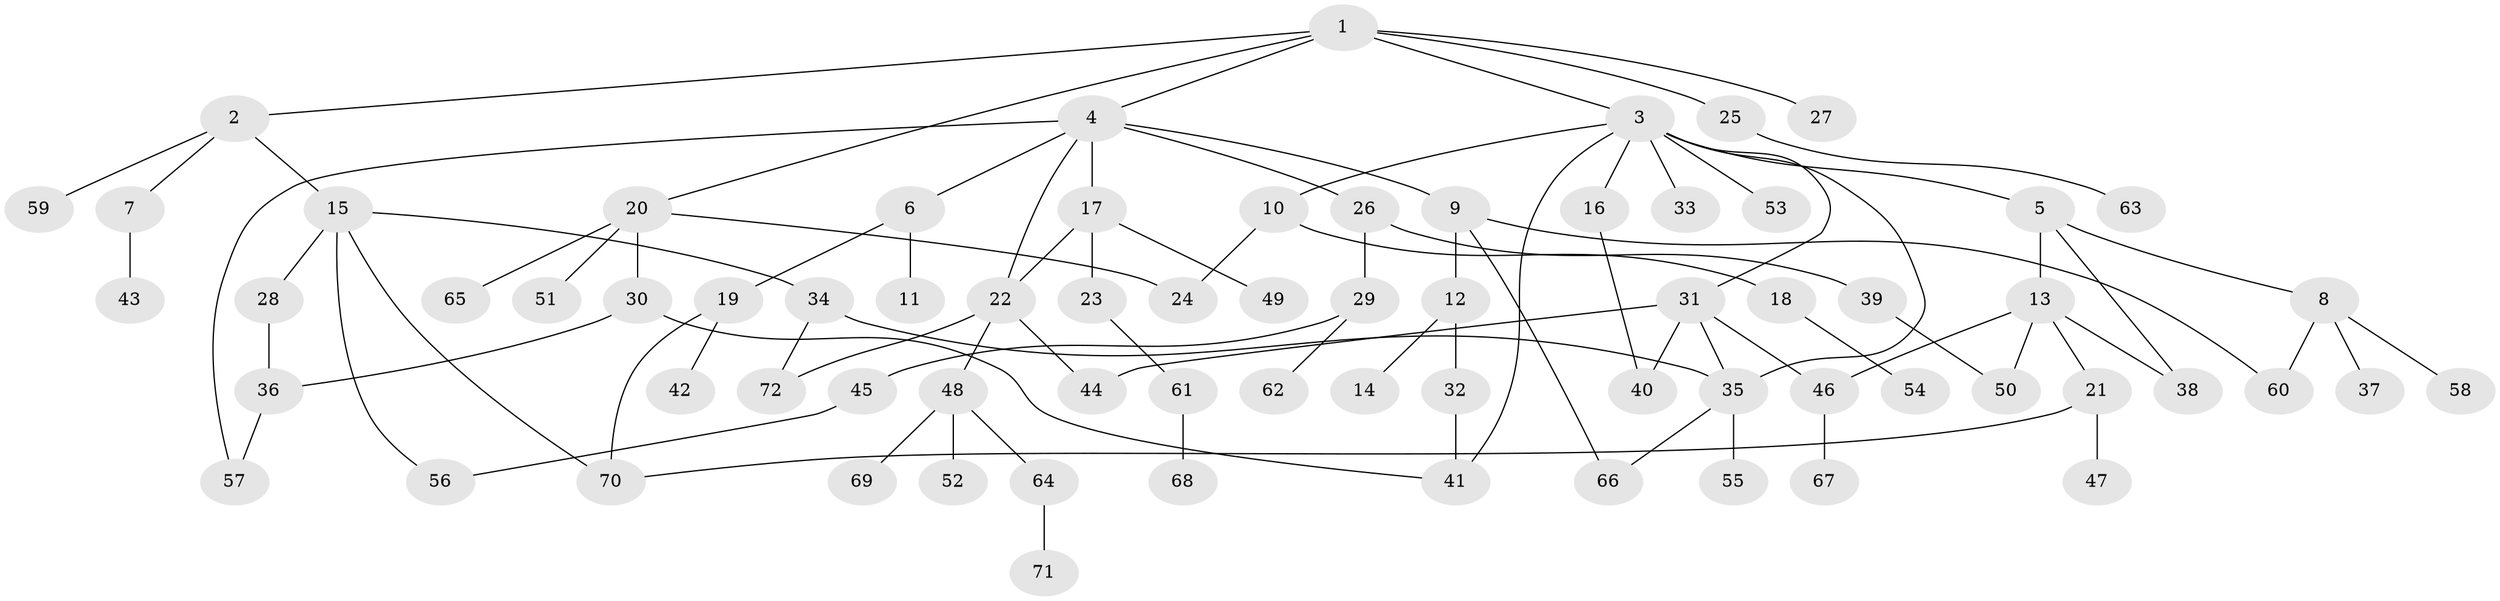 // coarse degree distribution, {5: 0.04081632653061224, 4: 0.08163265306122448, 10: 0.02040816326530612, 9: 0.02040816326530612, 6: 0.08163265306122448, 2: 0.2857142857142857, 3: 0.10204081632653061, 1: 0.3673469387755102}
// Generated by graph-tools (version 1.1) at 2025/41/03/06/25 10:41:29]
// undirected, 72 vertices, 90 edges
graph export_dot {
graph [start="1"]
  node [color=gray90,style=filled];
  1;
  2;
  3;
  4;
  5;
  6;
  7;
  8;
  9;
  10;
  11;
  12;
  13;
  14;
  15;
  16;
  17;
  18;
  19;
  20;
  21;
  22;
  23;
  24;
  25;
  26;
  27;
  28;
  29;
  30;
  31;
  32;
  33;
  34;
  35;
  36;
  37;
  38;
  39;
  40;
  41;
  42;
  43;
  44;
  45;
  46;
  47;
  48;
  49;
  50;
  51;
  52;
  53;
  54;
  55;
  56;
  57;
  58;
  59;
  60;
  61;
  62;
  63;
  64;
  65;
  66;
  67;
  68;
  69;
  70;
  71;
  72;
  1 -- 2;
  1 -- 3;
  1 -- 4;
  1 -- 20;
  1 -- 25;
  1 -- 27;
  2 -- 7;
  2 -- 15;
  2 -- 59;
  3 -- 5;
  3 -- 10;
  3 -- 16;
  3 -- 31;
  3 -- 33;
  3 -- 35;
  3 -- 41;
  3 -- 53;
  4 -- 6;
  4 -- 9;
  4 -- 17;
  4 -- 22;
  4 -- 26;
  4 -- 57;
  5 -- 8;
  5 -- 13;
  5 -- 38;
  6 -- 11;
  6 -- 19;
  7 -- 43;
  8 -- 37;
  8 -- 58;
  8 -- 60;
  9 -- 12;
  9 -- 60;
  9 -- 66;
  10 -- 18;
  10 -- 24;
  12 -- 14;
  12 -- 32;
  13 -- 21;
  13 -- 50;
  13 -- 46;
  13 -- 38;
  15 -- 28;
  15 -- 34;
  15 -- 70;
  15 -- 56;
  16 -- 40;
  17 -- 23;
  17 -- 49;
  17 -- 22;
  18 -- 54;
  19 -- 42;
  19 -- 70;
  20 -- 24;
  20 -- 30;
  20 -- 51;
  20 -- 65;
  21 -- 47;
  21 -- 70;
  22 -- 48;
  22 -- 72;
  22 -- 44;
  23 -- 61;
  25 -- 63;
  26 -- 29;
  26 -- 39;
  28 -- 36;
  29 -- 45;
  29 -- 62;
  30 -- 36;
  30 -- 41;
  31 -- 44;
  31 -- 46;
  31 -- 40;
  31 -- 35;
  32 -- 41;
  34 -- 35;
  34 -- 72;
  35 -- 55;
  35 -- 66;
  36 -- 57;
  39 -- 50;
  45 -- 56;
  46 -- 67;
  48 -- 52;
  48 -- 64;
  48 -- 69;
  61 -- 68;
  64 -- 71;
}
